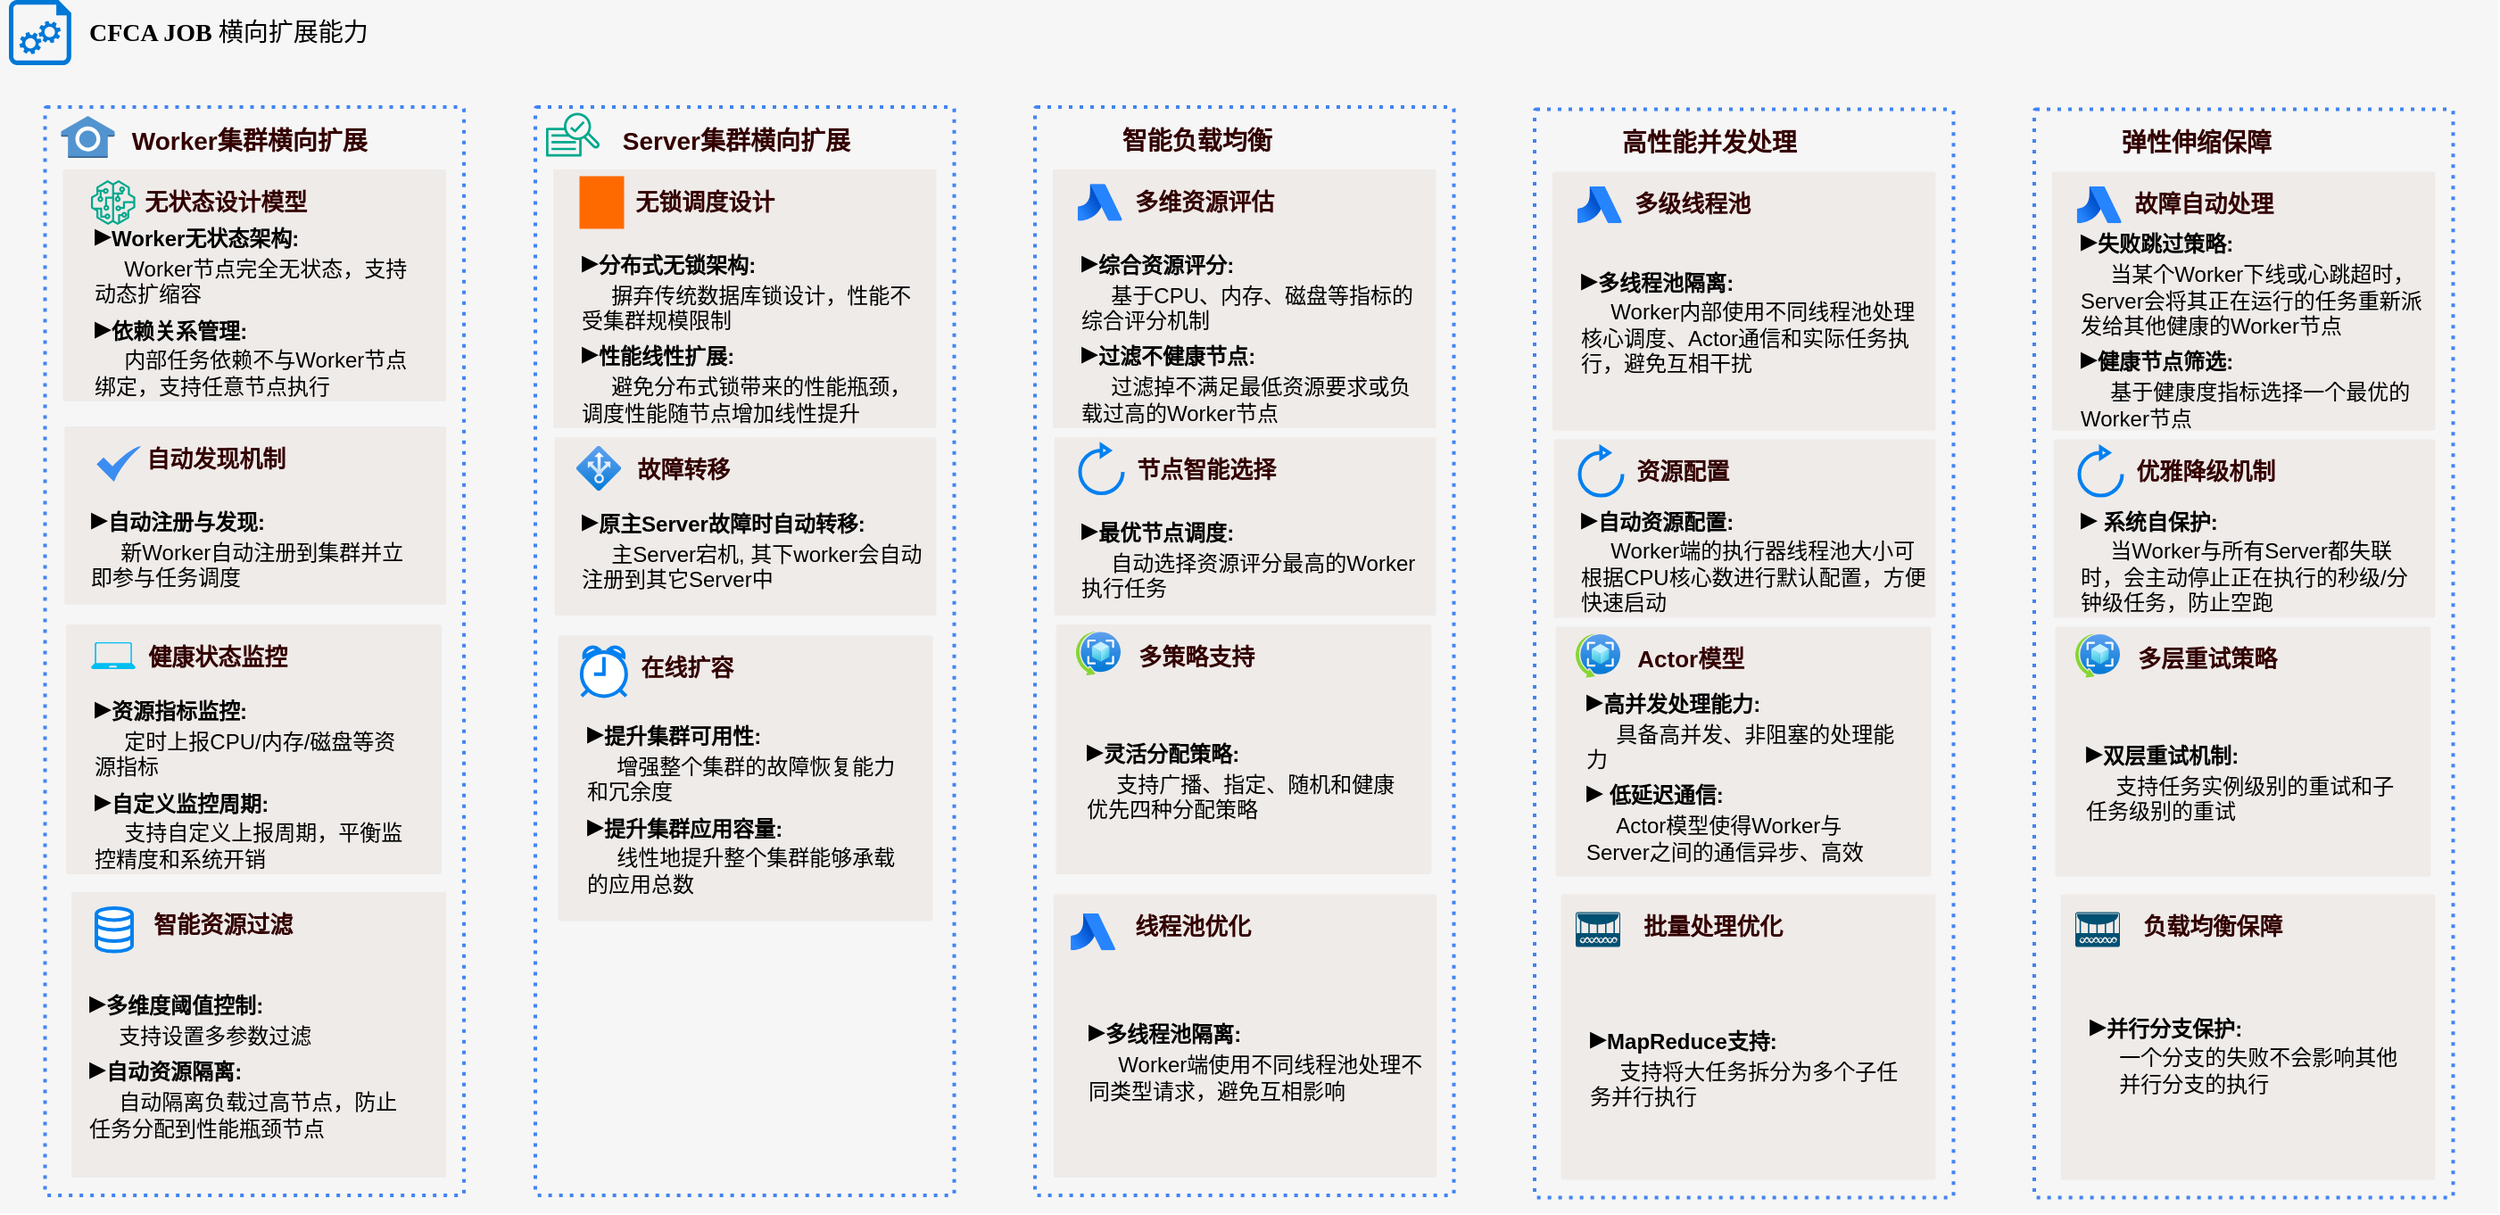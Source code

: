<mxfile version="27.1.4">
  <diagram id="f106602c-feb2-e66a-4537-3a34d633f6aa" name="Page-1">
    <mxGraphModel dx="1418" dy="756" grid="1" gridSize="10" guides="1" tooltips="1" connect="1" arrows="1" fold="1" page="1" pageScale="1" pageWidth="1169" pageHeight="827" background="none" math="0" shadow="0">
      <root>
        <mxCell id="0" />
        <mxCell id="1" parent="0" />
        <mxCell id="D6UFKBbYX6-Dkn4sudH9-1" value="&lt;font style=&quot;color: rgb(0, 0, 0);&quot;&gt;&lt;b&gt;CFCA JOB&amp;nbsp;&lt;/b&gt;横向扩展能力&lt;/font&gt;" style="fillColor=#F6F6F6;strokeColor=none;shadow=0;gradientColor=none;fontSize=14;align=left;spacing=10;fontColor=#717171;9E9E9E;verticalAlign=top;spacingTop=-4;fontStyle=0;spacingLeft=40;html=1;container=0;fontFamily=微软雅黑;" vertex="1" parent="1">
          <mxGeometry x="120" y="50" width="1400" height="680" as="geometry" />
        </mxCell>
        <mxCell id="D6UFKBbYX6-Dkn4sudH9-2" value="&lt;font style=&quot;color: rgb(51, 0, 0); font-size: 14px;&quot;&gt;&lt;b style=&quot;&quot;&gt;&amp;nbsp; &amp;nbsp; &amp;nbsp; &amp;nbsp; &amp;nbsp; Worker集群横向扩展&lt;/b&gt;&lt;/font&gt;" style="rounded=1;absoluteArcSize=1;arcSize=2;html=1;strokeColor=#4284F3;gradientColor=none;shadow=0;dashed=1;fontSize=12;fontColor=#9E9E9E;align=left;verticalAlign=top;spacing=10;spacingTop=-4;fillColor=none;dashPattern=1 2;strokeWidth=2;" vertex="1" parent="1">
          <mxGeometry x="145.25" y="110" width="234.75" height="610" as="geometry" />
        </mxCell>
        <mxCell id="D6UFKBbYX6-Dkn4sudH9-3" value="" style="outlineConnect=0;dashed=0;verticalLabelPosition=bottom;verticalAlign=top;align=center;html=1;shape=mxgraph.aws3.alexa_smart_home_skill;fillColor=#5294CF;gradientColor=none;aspect=fixed;" vertex="1" parent="1">
          <mxGeometry x="154.25" y="115" width="30" height="23.5" as="geometry" />
        </mxCell>
        <mxCell id="D6UFKBbYX6-Dkn4sudH9-4" value="" style="group" vertex="1" connectable="0" parent="1">
          <mxGeometry x="155.25" y="145" width="217.36" height="140" as="geometry" />
        </mxCell>
        <mxCell id="D6UFKBbYX6-Dkn4sudH9-5" value="&lt;font style=&quot;color: rgb(51, 0, 0); font-size: 13px;&quot;&gt;&lt;b&gt;&amp;nbsp; &amp;nbsp; &amp;nbsp; &amp;nbsp; &amp;nbsp; 无状态设计模型&lt;/b&gt;&lt;/font&gt;" style="rounded=1;absoluteArcSize=1;arcSize=2;html=1;strokeColor=none;gradientColor=none;shadow=0;dashed=0;fontSize=12;fontColor=#9E9E9E;align=left;verticalAlign=top;spacing=10;spacingTop=-4;fillColor=#EFEBE9;" vertex="1" parent="D6UFKBbYX6-Dkn4sudH9-4">
          <mxGeometry width="214.75" height="130" as="geometry" />
        </mxCell>
        <mxCell id="D6UFKBbYX6-Dkn4sudH9-6" value="&lt;div style=&quot;&quot;&gt;&lt;font style=&quot;background-color: transparent; color: light-dark(rgb(0, 0, 0), rgb(255, 255, 255)); font-size: 19px;&quot;&gt;▸&lt;/font&gt;&lt;font style=&quot;background-color: transparent; color: light-dark(rgb(0, 0, 0), rgb(255, 255, 255));&quot;&gt;&lt;b&gt;Worker无状态架构:&lt;/b&gt;&lt;br&gt;&amp;nbsp; &amp;nbsp; &amp;nbsp;Worker节点完全无状态，支持动态扩缩容&lt;br&gt;&lt;font style=&quot;color: light-dark(rgb(0, 0, 0), rgb(255, 255, 255)); background-color: transparent; font-size: 19px;&quot;&gt;▸&lt;/font&gt;&lt;/font&gt;&lt;span style=&quot;background-color: transparent;&quot;&gt;&lt;b&gt;依赖关系管理&lt;/b&gt;&lt;/span&gt;&lt;b style=&quot;background-color: transparent; color: light-dark(rgb(0, 0, 0), rgb(255, 255, 255));&quot;&gt;:&lt;/b&gt;&lt;/div&gt;&lt;div style=&quot;&quot;&gt;&lt;font style=&quot;background-color: transparent; color: light-dark(rgb(0, 0, 0), rgb(255, 255, 255));&quot;&gt;&lt;font style=&quot;color: light-dark(rgb(0, 0, 0), rgb(255, 255, 255)); background-color: transparent;&quot;&gt;&amp;nbsp; &amp;nbsp; &amp;nbsp;内部任务依赖不与Worker节点绑定，支持任意节点执行&lt;/font&gt;&lt;/font&gt;&lt;/div&gt;" style="text;strokeColor=none;align=left;fillColor=none;html=1;verticalAlign=middle;whiteSpace=wrap;rounded=0;" vertex="1" parent="D6UFKBbYX6-Dkn4sudH9-4">
          <mxGeometry x="15.64" y="24" width="184.36" height="105" as="geometry" />
        </mxCell>
        <mxCell id="D6UFKBbYX6-Dkn4sudH9-7" value="" style="sketch=0;outlineConnect=0;fontColor=#232F3E;gradientColor=none;fillColor=#01A88D;strokeColor=none;dashed=0;verticalLabelPosition=bottom;verticalAlign=top;align=center;html=1;fontSize=12;fontStyle=0;aspect=fixed;pointerEvents=1;shape=mxgraph.aws4.sagemaker_model;" vertex="1" parent="D6UFKBbYX6-Dkn4sudH9-4">
          <mxGeometry x="15.642" y="6" width="25" height="25" as="geometry" />
        </mxCell>
        <mxCell id="D6UFKBbYX6-Dkn4sudH9-8" value="" style="group" vertex="1" connectable="0" parent="1">
          <mxGeometry x="156.13" y="289" width="213.87" height="130" as="geometry" />
        </mxCell>
        <mxCell id="D6UFKBbYX6-Dkn4sudH9-9" value="&lt;font style=&quot;color: rgb(51, 0, 0); font-size: 13px;&quot;&gt;&lt;b&gt;&amp;nbsp; &amp;nbsp; &amp;nbsp; &amp;nbsp; &amp;nbsp; 自动发现机制&lt;/b&gt;&lt;/font&gt;" style="rounded=1;absoluteArcSize=1;arcSize=2;html=1;strokeColor=none;gradientColor=none;shadow=0;dashed=0;fontSize=12;fontColor=#9E9E9E;align=left;verticalAlign=top;spacing=10;spacingTop=-4;fillColor=#EFEBE9;" vertex="1" parent="D6UFKBbYX6-Dkn4sudH9-8">
          <mxGeometry width="213.87" height="100" as="geometry" />
        </mxCell>
        <mxCell id="D6UFKBbYX6-Dkn4sudH9-10" value="&lt;div style=&quot;&quot;&gt;&lt;font style=&quot;background-color: transparent; color: light-dark(rgb(0, 0, 0), rgb(255, 255, 255)); font-size: 19px;&quot;&gt;▸&lt;/font&gt;&lt;font style=&quot;background-color: transparent;&quot;&gt;&lt;b style=&quot;color: light-dark(rgb(0, 0, 0), rgb(255, 255, 255));&quot;&gt;自动注册与发现:&lt;/b&gt;&lt;br&gt;&lt;div style=&quot;&quot;&gt;&lt;span style=&quot;color: light-dark(rgb(0, 0, 0), rgb(255, 255, 255)); background-color: transparent;&quot;&gt;&amp;nbsp; &amp;nbsp; &amp;nbsp;&lt;/span&gt;&lt;span style=&quot;background-color: transparent;&quot;&gt;新Worker自动注册到集群并立即参与任务调度&lt;/span&gt;&lt;/div&gt;&lt;/font&gt;&lt;/div&gt;" style="text;strokeColor=none;align=left;fillColor=none;html=1;verticalAlign=middle;whiteSpace=wrap;rounded=0;" vertex="1" parent="D6UFKBbYX6-Dkn4sudH9-8">
          <mxGeometry x="12.98" y="31" width="187.02" height="70" as="geometry" />
        </mxCell>
        <mxCell id="D6UFKBbYX6-Dkn4sudH9-11" value="" style="sketch=0;html=1;aspect=fixed;strokeColor=none;shadow=0;fillColor=#3B8DF1;verticalAlign=top;labelPosition=center;verticalLabelPosition=bottom;shape=mxgraph.gcp2.check" vertex="1" parent="D6UFKBbYX6-Dkn4sudH9-8">
          <mxGeometry x="18.005" y="11" width="25" height="20" as="geometry" />
        </mxCell>
        <mxCell id="D6UFKBbYX6-Dkn4sudH9-12" value="&lt;font style=&quot;color: rgb(51, 0, 0); font-size: 13px;&quot;&gt;&lt;b&gt;&amp;nbsp; &amp;nbsp; &amp;nbsp; &amp;nbsp; &amp;nbsp; &lt;/b&gt;&lt;/font&gt;&lt;font color=&quot;#330000&quot;&gt;&lt;span style=&quot;font-size: 13px;&quot;&gt;&lt;b&gt;智能资源过滤&lt;/b&gt;&lt;/span&gt;&lt;/font&gt;" style="rounded=1;absoluteArcSize=1;arcSize=2;html=1;strokeColor=none;gradientColor=none;shadow=0;dashed=0;fontSize=12;fontColor=#9E9E9E;align=left;verticalAlign=top;spacing=10;spacingTop=-4;fillColor=#EFEBE9;" vertex="1" parent="1">
          <mxGeometry x="160" y="550" width="210" height="160" as="geometry" />
        </mxCell>
        <mxCell id="D6UFKBbYX6-Dkn4sudH9-13" value="&lt;div style=&quot;&quot;&gt;&lt;font style=&quot;background-color: transparent; color: light-dark(rgb(0, 0, 0), rgb(255, 255, 255)); font-size: 19px;&quot;&gt;▸&lt;/font&gt;&lt;span style=&quot;background-color: transparent;&quot;&gt;&lt;b&gt;多维度阈值控制&lt;/b&gt;&lt;/span&gt;&lt;b style=&quot;background-color: transparent; color: light-dark(rgb(0, 0, 0), rgb(255, 255, 255));&quot;&gt;:&lt;/b&gt;&lt;/div&gt;&lt;div style=&quot;&quot;&gt;&lt;font style=&quot;background-color: transparent; color: light-dark(rgb(0, 0, 0), rgb(255, 255, 255));&quot;&gt;&amp;nbsp; &amp;nbsp; &amp;nbsp;支持设置多参数过滤&lt;br&gt;&lt;font style=&quot;color: light-dark(rgb(0, 0, 0), rgb(255, 255, 255)); background-color: transparent; font-size: 19px;&quot;&gt;▸&lt;/font&gt;&lt;/font&gt;&lt;span style=&quot;background-color: transparent;&quot;&gt;&lt;b&gt;自动资源隔离&lt;/b&gt;&lt;/span&gt;&lt;b style=&quot;background-color: transparent; color: light-dark(rgb(0, 0, 0), rgb(255, 255, 255));&quot;&gt;:&lt;/b&gt;&lt;/div&gt;&lt;div style=&quot;&quot;&gt;&lt;font style=&quot;background-color: transparent; color: light-dark(rgb(0, 0, 0), rgb(255, 255, 255));&quot;&gt;&lt;font style=&quot;color: light-dark(rgb(0, 0, 0), rgb(255, 255, 255)); background-color: transparent;&quot;&gt;&amp;nbsp; &amp;nbsp; &amp;nbsp;自动隔离负载过高节点，防止任务分配到性能瓶颈节点&lt;/font&gt;&lt;/font&gt;&lt;/div&gt;" style="text;strokeColor=none;align=left;fillColor=none;html=1;verticalAlign=middle;whiteSpace=wrap;rounded=0;" vertex="1" parent="1">
          <mxGeometry x="168.37" y="590" width="182.93" height="110" as="geometry" />
        </mxCell>
        <mxCell id="D6UFKBbYX6-Dkn4sudH9-14" value="&lt;font style=&quot;color: rgb(51, 0, 0); font-size: 13px;&quot;&gt;&lt;b&gt;&amp;nbsp; &amp;nbsp; &amp;nbsp; &amp;nbsp; &amp;nbsp; 健康状态监控&lt;/b&gt;&lt;/font&gt;" style="rounded=1;absoluteArcSize=1;arcSize=2;html=1;strokeColor=none;gradientColor=none;shadow=0;dashed=0;fontSize=12;fontColor=#9E9E9E;align=left;verticalAlign=top;spacing=10;spacingTop=-4;fillColor=#EFEBE9;" vertex="1" parent="1">
          <mxGeometry x="157" y="400" width="210.45" height="140" as="geometry" />
        </mxCell>
        <mxCell id="D6UFKBbYX6-Dkn4sudH9-15" value="&lt;div style=&quot;&quot;&gt;&lt;font style=&quot;background-color: transparent; color: light-dark(rgb(0, 0, 0), rgb(255, 255, 255)); font-size: 19px;&quot;&gt;▸&lt;/font&gt;&lt;font style=&quot;background-color: transparent; color: light-dark(rgb(0, 0, 0), rgb(255, 255, 255));&quot;&gt;&lt;b&gt;资源指标监控:&lt;/b&gt;&lt;br&gt;&amp;nbsp; &amp;nbsp; &amp;nbsp;定时上报CPU/内存/磁盘等资源指标&lt;br&gt;&lt;font style=&quot;color: light-dark(rgb(0, 0, 0), rgb(255, 255, 255)); background-color: transparent; font-size: 19px;&quot;&gt;▸&lt;/font&gt;&lt;/font&gt;&lt;span style=&quot;background-color: transparent;&quot;&gt;&lt;b&gt;自定义监控周期&lt;/b&gt;&lt;/span&gt;&lt;b style=&quot;background-color: transparent; color: light-dark(rgb(0, 0, 0), rgb(255, 255, 255));&quot;&gt;:&lt;/b&gt;&lt;/div&gt;&lt;div style=&quot;&quot;&gt;&lt;font style=&quot;background-color: transparent; color: light-dark(rgb(0, 0, 0), rgb(255, 255, 255));&quot;&gt;&lt;font style=&quot;color: light-dark(rgb(0, 0, 0), rgb(255, 255, 255)); background-color: transparent;&quot;&gt;&amp;nbsp; &amp;nbsp; &amp;nbsp;支持自定义上报周期，平衡监控精度和系统开销&lt;/font&gt;&lt;/font&gt;&lt;/div&gt;" style="text;strokeColor=none;align=left;fillColor=none;html=1;verticalAlign=middle;whiteSpace=wrap;rounded=0;" vertex="1" parent="1">
          <mxGeometry x="171" y="431.92" width="177.68" height="110" as="geometry" />
        </mxCell>
        <mxCell id="D6UFKBbYX6-Dkn4sudH9-16" value="" style="verticalLabelPosition=bottom;html=1;verticalAlign=top;align=center;strokeColor=none;fillColor=#00BEF2;shape=mxgraph.azure.laptop;pointerEvents=1;aspect=fixed;" vertex="1" parent="1">
          <mxGeometry x="171" y="410" width="25" height="15" as="geometry" />
        </mxCell>
        <mxCell id="D6UFKBbYX6-Dkn4sudH9-17" value="" style="html=1;verticalLabelPosition=bottom;align=center;labelBackgroundColor=#ffffff;verticalAlign=top;strokeWidth=2;strokeColor=#0080F0;shadow=0;dashed=0;shape=mxgraph.ios7.icons.data;aspect=fixed;" vertex="1" parent="1">
          <mxGeometry x="174" y="559" width="20" height="24.25" as="geometry" />
        </mxCell>
        <mxCell id="D6UFKBbYX6-Dkn4sudH9-18" value="&lt;font style=&quot;color: rgb(51, 0, 0); font-size: 14px;&quot;&gt;&lt;b style=&quot;&quot;&gt;&amp;nbsp; &amp;nbsp; &amp;nbsp; &amp;nbsp; &amp;nbsp; Server集群横向扩展&lt;/b&gt;&lt;/font&gt;" style="rounded=1;absoluteArcSize=1;arcSize=2;html=1;strokeColor=#4284F3;gradientColor=none;shadow=0;dashed=1;fontSize=12;fontColor=#9E9E9E;align=left;verticalAlign=top;spacing=10;spacingTop=-4;fillColor=none;dashPattern=1 2;strokeWidth=2;" vertex="1" parent="1">
          <mxGeometry x="420" y="110" width="234.75" height="610" as="geometry" />
        </mxCell>
        <mxCell id="D6UFKBbYX6-Dkn4sudH9-19" value="&lt;font style=&quot;color: rgb(51, 0, 0); font-size: 13px;&quot;&gt;&lt;b&gt;&amp;nbsp; &amp;nbsp; &amp;nbsp; &amp;nbsp; &amp;nbsp;&amp;nbsp;&lt;/b&gt;&lt;/font&gt;&lt;font color=&quot;#330000&quot;&gt;&lt;span style=&quot;font-size: 13px;&quot;&gt;&lt;b&gt;在线扩容&lt;/b&gt;&lt;/span&gt;&lt;/font&gt;" style="rounded=1;absoluteArcSize=1;arcSize=2;html=1;strokeColor=none;gradientColor=none;shadow=0;dashed=0;fontSize=12;fontColor=#9E9E9E;align=left;verticalAlign=top;spacing=10;spacingTop=-4;fillColor=#EFEBE9;" vertex="1" parent="1">
          <mxGeometry x="432.82" y="406.28" width="210" height="160" as="geometry" />
        </mxCell>
        <mxCell id="D6UFKBbYX6-Dkn4sudH9-20" value="&lt;div style=&quot;&quot;&gt;&lt;font style=&quot;background-color: transparent; color: light-dark(rgb(0, 0, 0), rgb(255, 255, 255)); font-size: 19px;&quot;&gt;▸&lt;/font&gt;&lt;span style=&quot;background-color: transparent;&quot;&gt;&lt;b&gt;提升集群可用性&lt;/b&gt;&lt;b style=&quot;color: light-dark(rgb(0, 0, 0), rgb(255, 255, 255));&quot;&gt;:&lt;/b&gt;&lt;/span&gt;&lt;/div&gt;&lt;div style=&quot;&quot;&gt;&lt;font style=&quot;background-color: transparent; color: light-dark(rgb(0, 0, 0), rgb(255, 255, 255));&quot;&gt;&amp;nbsp; &amp;nbsp; &amp;nbsp;增强整个集群的故障恢复能力和冗余度&lt;br&gt;&lt;font style=&quot;color: light-dark(rgb(0, 0, 0), rgb(255, 255, 255)); background-color: transparent; font-size: 19px;&quot;&gt;▸&lt;/font&gt;&lt;/font&gt;&lt;span style=&quot;background-color: transparent;&quot;&gt;&lt;b&gt;提升集群应用容量&lt;/b&gt;&lt;b style=&quot;color: light-dark(rgb(0, 0, 0), rgb(255, 255, 255));&quot;&gt;:&lt;/b&gt;&lt;/span&gt;&lt;/div&gt;&lt;div style=&quot;&quot;&gt;&lt;font style=&quot;background-color: transparent; color: light-dark(rgb(0, 0, 0), rgb(255, 255, 255));&quot;&gt;&lt;font style=&quot;color: light-dark(rgb(0, 0, 0), rgb(255, 255, 255)); background-color: transparent;&quot;&gt;&amp;nbsp; &amp;nbsp; &amp;nbsp;线性地提升整个集群能够承载的应用总数&lt;/font&gt;&lt;/font&gt;&lt;/div&gt;" style="text;strokeColor=none;align=left;fillColor=none;html=1;verticalAlign=middle;whiteSpace=wrap;rounded=0;" vertex="1" parent="1">
          <mxGeometry x="447.0" y="446.28" width="182.93" height="110" as="geometry" />
        </mxCell>
        <mxCell id="D6UFKBbYX6-Dkn4sudH9-23" value="&lt;font style=&quot;color: rgb(51, 0, 0); font-size: 13px;&quot;&gt;&lt;b&gt;&amp;nbsp; &amp;nbsp; &amp;nbsp; &amp;nbsp; &amp;nbsp; &lt;/b&gt;&lt;/font&gt;&lt;font color=&quot;#330000&quot;&gt;&lt;span style=&quot;font-size: 13px;&quot;&gt;&lt;b&gt;无锁调度设计&lt;/b&gt;&lt;/span&gt;&lt;/font&gt;" style="rounded=1;absoluteArcSize=1;arcSize=2;html=1;strokeColor=none;gradientColor=none;shadow=0;dashed=0;fontSize=12;fontColor=#9E9E9E;align=left;verticalAlign=top;spacing=10;spacingTop=-4;fillColor=#EFEBE9;" vertex="1" parent="1">
          <mxGeometry x="430" y="145" width="214.75" height="145" as="geometry" />
        </mxCell>
        <mxCell id="D6UFKBbYX6-Dkn4sudH9-24" value="&lt;div style=&quot;&quot;&gt;&lt;font style=&quot;background-color: transparent; color: light-dark(rgb(0, 0, 0), rgb(255, 255, 255)); font-size: 19px;&quot;&gt;▸&lt;/font&gt;&lt;font style=&quot;background-color: transparent;&quot;&gt;&lt;b&gt;分布式无锁架构&lt;/b&gt;&lt;b style=&quot;color: light-dark(rgb(0, 0, 0), rgb(255, 255, 255));&quot;&gt;:&lt;/b&gt;&lt;br&gt;&lt;font style=&quot;color: rgb(0, 0, 0);&quot;&gt;&amp;nbsp; &amp;nbsp; &amp;nbsp;&lt;/font&gt;&lt;/font&gt;&lt;span style=&quot;background-color: transparent;&quot;&gt;&lt;font style=&quot;color: rgb(0, 0, 0);&quot;&gt;摒弃传统数据库锁设计，性能不受集群规模限制&lt;/font&gt;&lt;/span&gt;&lt;/div&gt;&lt;div style=&quot;&quot;&gt;&lt;font style=&quot;background-color: transparent;&quot;&gt;&lt;font style=&quot;color: light-dark(rgb(0, 0, 0), rgb(255, 255, 255)); background-color: transparent; font-size: 19px;&quot;&gt;▸&lt;/font&gt;&lt;font style=&quot;background-color: transparent;&quot;&gt;&lt;b&gt;性能线性扩展&lt;/b&gt;&lt;b style=&quot;color: light-dark(rgb(0, 0, 0), rgb(255, 255, 255));&quot;&gt;:&lt;/b&gt;&lt;br&gt;&lt;font style=&quot;color: rgb(0, 0, 0);&quot;&gt;&amp;nbsp; &amp;nbsp; &amp;nbsp;避免分布式锁带来的性能瓶颈，调度性能随节点增加&lt;/font&gt;&lt;font style=&quot;color: rgb(0, 0, 0);&quot;&gt;线性提升&lt;/font&gt;&lt;/font&gt;&lt;br&gt;&lt;br&gt;&lt;/font&gt;&lt;/div&gt;" style="text;strokeColor=none;align=left;fillColor=none;html=1;verticalAlign=middle;whiteSpace=wrap;rounded=0;" vertex="1" parent="1">
          <mxGeometry x="443.86" y="189" width="194.36" height="109" as="geometry" />
        </mxCell>
        <mxCell id="D6UFKBbYX6-Dkn4sudH9-25" value="&lt;font style=&quot;color: rgb(51, 0, 0); font-size: 13px;&quot;&gt;&lt;b&gt;&amp;nbsp; &amp;nbsp; &amp;nbsp; &amp;nbsp; &amp;nbsp; &lt;/b&gt;&lt;/font&gt;&lt;font color=&quot;#330000&quot;&gt;&lt;span style=&quot;font-size: 13px;&quot;&gt;&lt;b&gt;故障转移&lt;/b&gt;&lt;/span&gt;&lt;/font&gt;" style="rounded=1;absoluteArcSize=1;arcSize=2;html=1;strokeColor=none;gradientColor=none;shadow=0;dashed=0;fontSize=12;fontColor=#9E9E9E;align=left;verticalAlign=top;spacing=10;spacingTop=-4;fillColor=#EFEBE9;" vertex="1" parent="1">
          <mxGeometry x="430.88" y="295" width="213.87" height="100" as="geometry" />
        </mxCell>
        <mxCell id="D6UFKBbYX6-Dkn4sudH9-26" value="&lt;div style=&quot;&quot;&gt;&lt;font style=&quot;background-color: transparent; color: light-dark(rgb(0, 0, 0), rgb(255, 255, 255)); font-size: 19px;&quot;&gt;▸&lt;/font&gt;&lt;span style=&quot;background-color: transparent;&quot;&gt;&lt;b&gt;原主Server故障时自动转移&lt;/b&gt;&lt;/span&gt;&lt;b style=&quot;background-color: transparent; color: light-dark(rgb(0, 0, 0), rgb(255, 255, 255));&quot;&gt;:&lt;/b&gt;&lt;/div&gt;&lt;div style=&quot;&quot;&gt;&lt;font style=&quot;background-color: transparent;&quot;&gt;&lt;div style=&quot;&quot;&gt;&lt;span style=&quot;color: light-dark(rgb(0, 0, 0), rgb(255, 255, 255)); background-color: transparent;&quot;&gt;&amp;nbsp; &amp;nbsp; &amp;nbsp;主Server宕机, 其下worker会自动注册到其它Server中&lt;/span&gt;&lt;/div&gt;&lt;/font&gt;&lt;/div&gt;" style="text;strokeColor=none;align=left;fillColor=none;html=1;verticalAlign=middle;whiteSpace=wrap;rounded=0;" vertex="1" parent="1">
          <mxGeometry x="443.861" y="321" width="200.889" height="70" as="geometry" />
        </mxCell>
        <mxCell id="D6UFKBbYX6-Dkn4sudH9-27" value="&lt;font style=&quot;color: rgb(51, 0, 0); font-size: 14px;&quot;&gt;&lt;b style=&quot;&quot;&gt;&amp;nbsp; &amp;nbsp; &amp;nbsp; &amp;nbsp; &amp;nbsp; 智能负载均衡&lt;/b&gt;&lt;/font&gt;" style="rounded=1;absoluteArcSize=1;arcSize=2;html=1;strokeColor=#4284F3;gradientColor=none;shadow=0;dashed=1;fontSize=12;fontColor=#9E9E9E;align=left;verticalAlign=top;spacing=10;spacingTop=-4;fillColor=none;dashPattern=1 2;strokeWidth=2;" vertex="1" parent="1">
          <mxGeometry x="700" y="110" width="234.75" height="610" as="geometry" />
        </mxCell>
        <mxCell id="D6UFKBbYX6-Dkn4sudH9-30" value="&lt;font style=&quot;color: rgb(51, 0, 0); font-size: 13px;&quot;&gt;&lt;b&gt;&amp;nbsp; &amp;nbsp; &amp;nbsp; &amp;nbsp; &amp;nbsp;&amp;nbsp;&lt;/b&gt;&lt;/font&gt;&lt;font color=&quot;#330000&quot;&gt;&lt;span style=&quot;font-size: 13px;&quot;&gt;&lt;b&gt;多策略支持&lt;/b&gt;&lt;/span&gt;&lt;/font&gt;" style="rounded=1;absoluteArcSize=1;arcSize=2;html=1;strokeColor=none;gradientColor=none;shadow=0;dashed=0;fontSize=12;fontColor=#9E9E9E;align=left;verticalAlign=top;spacing=10;spacingTop=-4;fillColor=#EFEBE9;" vertex="1" parent="1">
          <mxGeometry x="711.75" y="400" width="210.45" height="140" as="geometry" />
        </mxCell>
        <mxCell id="D6UFKBbYX6-Dkn4sudH9-31" value="&lt;div style=&quot;&quot;&gt;&lt;font style=&quot;background-color: transparent; color: light-dark(rgb(0, 0, 0), rgb(255, 255, 255)); font-size: 19px;&quot;&gt;▸&lt;/font&gt;&lt;span style=&quot;background-color: transparent;&quot;&gt;&lt;b&gt;灵活分配策略&lt;/b&gt;&lt;b style=&quot;color: light-dark(rgb(0, 0, 0), rgb(255, 255, 255));&quot;&gt;:&lt;/b&gt;&lt;/span&gt;&lt;/div&gt;&lt;div style=&quot;&quot;&gt;&lt;font style=&quot;background-color: transparent; color: light-dark(rgb(0, 0, 0), rgb(255, 255, 255));&quot;&gt;&amp;nbsp; &amp;nbsp; &amp;nbsp;支持广播、指定、随机和健康优先四种分配策略&lt;/font&gt;&lt;/div&gt;" style="text;strokeColor=none;align=left;fillColor=none;html=1;verticalAlign=middle;whiteSpace=wrap;rounded=0;" vertex="1" parent="1">
          <mxGeometry x="727.07" y="440" width="177.68" height="90" as="geometry" />
        </mxCell>
        <mxCell id="D6UFKBbYX6-Dkn4sudH9-32" value="&lt;font style=&quot;color: rgb(51, 0, 0); font-size: 13px;&quot;&gt;&lt;b&gt;&amp;nbsp; &amp;nbsp; &amp;nbsp; &amp;nbsp; &amp;nbsp;&amp;nbsp;&lt;/b&gt;&lt;/font&gt;&lt;font color=&quot;#330000&quot;&gt;&lt;span style=&quot;font-size: 13px;&quot;&gt;&lt;b&gt;多维资源评估&lt;/b&gt;&lt;/span&gt;&lt;/font&gt;" style="rounded=1;absoluteArcSize=1;arcSize=2;html=1;strokeColor=none;gradientColor=none;shadow=0;dashed=0;fontSize=12;fontColor=#9E9E9E;align=left;verticalAlign=top;spacing=10;spacingTop=-4;fillColor=#EFEBE9;" vertex="1" parent="1">
          <mxGeometry x="710" y="145" width="214.75" height="145" as="geometry" />
        </mxCell>
        <mxCell id="D6UFKBbYX6-Dkn4sudH9-33" value="&lt;div style=&quot;&quot;&gt;&lt;font style=&quot;background-color: transparent; color: light-dark(rgb(0, 0, 0), rgb(255, 255, 255)); font-size: 19px;&quot;&gt;▸&lt;/font&gt;&lt;span style=&quot;background-color: transparent;&quot;&gt;&lt;b&gt;综合资源评分&lt;/b&gt;&lt;b style=&quot;color: light-dark(rgb(0, 0, 0), rgb(255, 255, 255));&quot;&gt;:&lt;/b&gt;&lt;/span&gt;&lt;/div&gt;&lt;div style=&quot;&quot;&gt;&lt;font style=&quot;background-color: transparent; color: light-dark(rgb(0, 0, 0), rgb(255, 255, 255));&quot;&gt;&amp;nbsp; &amp;nbsp; &amp;nbsp;基于CPU、内存、磁盘等指标的综合评分机制&lt;/font&gt;&lt;/div&gt;&lt;div style=&quot;&quot;&gt;&lt;font style=&quot;background-color: transparent;&quot;&gt;&lt;div style=&quot;&quot;&gt;&lt;font style=&quot;color: light-dark(rgb(0, 0, 0), rgb(255, 255, 255)); background-color: transparent; font-size: 19px;&quot;&gt;▸&lt;/font&gt;&lt;span style=&quot;background-color: transparent;&quot;&gt;&lt;b&gt;过滤不健康节点&lt;/b&gt;&lt;b style=&quot;color: light-dark(rgb(0, 0, 0), rgb(255, 255, 255));&quot;&gt;:&lt;/b&gt;&lt;/span&gt;&lt;/div&gt;&lt;div style=&quot;color: light-dark(rgb(0, 0, 0), rgb(255, 255, 255));&quot;&gt;&lt;font style=&quot;background-color: transparent; color: light-dark(rgb(0, 0, 0), rgb(255, 255, 255));&quot;&gt;&amp;nbsp; &amp;nbsp; &amp;nbsp;过滤掉不满足最低资源要求或负载过高的Worker节点&lt;/font&gt;&lt;/div&gt;&lt;/font&gt;&lt;/div&gt;&lt;div style=&quot;&quot;&gt;&lt;font style=&quot;background-color: transparent; color: light-dark(rgb(0, 0, 0), rgb(255, 255, 255));&quot;&gt;&lt;br&gt;&lt;/font&gt;&lt;/div&gt;" style="text;strokeColor=none;align=left;fillColor=none;html=1;verticalAlign=middle;whiteSpace=wrap;rounded=0;" vertex="1" parent="1">
          <mxGeometry x="723.86" y="189" width="194.36" height="109" as="geometry" />
        </mxCell>
        <mxCell id="D6UFKBbYX6-Dkn4sudH9-34" value="&lt;font style=&quot;color: rgb(51, 0, 0); font-size: 13px;&quot;&gt;&lt;b&gt;&amp;nbsp; &amp;nbsp; &amp;nbsp; &amp;nbsp; &amp;nbsp;&amp;nbsp;&lt;/b&gt;&lt;/font&gt;&lt;font color=&quot;#330000&quot;&gt;&lt;span style=&quot;font-size: 13px;&quot;&gt;&lt;b&gt;节点智能选择&lt;/b&gt;&lt;/span&gt;&lt;/font&gt;" style="rounded=1;absoluteArcSize=1;arcSize=2;html=1;strokeColor=none;gradientColor=none;shadow=0;dashed=0;fontSize=12;fontColor=#9E9E9E;align=left;verticalAlign=top;spacing=10;spacingTop=-4;fillColor=#EFEBE9;" vertex="1" parent="1">
          <mxGeometry x="710.88" y="295" width="213.87" height="100" as="geometry" />
        </mxCell>
        <mxCell id="D6UFKBbYX6-Dkn4sudH9-35" value="&lt;div style=&quot;&quot;&gt;&lt;font style=&quot;background-color: transparent; color: light-dark(rgb(0, 0, 0), rgb(255, 255, 255)); font-size: 19px;&quot;&gt;▸&lt;/font&gt;&lt;span style=&quot;background-color: transparent;&quot;&gt;&lt;b&gt;最优节点调度&lt;/b&gt;&lt;b style=&quot;color: light-dark(rgb(0, 0, 0), rgb(255, 255, 255));&quot;&gt;:&lt;/b&gt;&lt;/span&gt;&lt;/div&gt;&lt;div style=&quot;&quot;&gt;&lt;font style=&quot;background-color: transparent;&quot;&gt;&lt;div style=&quot;&quot;&gt;&lt;span style=&quot;color: light-dark(rgb(0, 0, 0), rgb(255, 255, 255)); background-color: transparent;&quot;&gt;&amp;nbsp; &amp;nbsp; &amp;nbsp;&lt;/span&gt;&lt;span style=&quot;background-color: transparent;&quot;&gt;自动选择资源评分最高的Worker执行任务&lt;/span&gt;&lt;/div&gt;&lt;/font&gt;&lt;/div&gt;" style="text;strokeColor=none;align=left;fillColor=none;html=1;verticalAlign=middle;whiteSpace=wrap;rounded=0;" vertex="1" parent="1">
          <mxGeometry x="723.86" y="326" width="196.14" height="70" as="geometry" />
        </mxCell>
        <mxCell id="D6UFKBbYX6-Dkn4sudH9-36" value="" style="sketch=0;outlineConnect=0;fontColor=#232F3E;gradientColor=none;fillColor=#01A88D;strokeColor=none;dashed=0;verticalLabelPosition=bottom;verticalAlign=top;align=center;html=1;fontSize=12;fontStyle=0;aspect=fixed;pointerEvents=1;shape=mxgraph.aws4.sagemaker_train;" vertex="1" parent="1">
          <mxGeometry x="426" y="113" width="30" height="25" as="geometry" />
        </mxCell>
        <mxCell id="D6UFKBbYX6-Dkn4sudH9-37" value="" style="points=[];aspect=fixed;html=1;align=center;shadow=0;dashed=0;fillColor=#FF6A00;strokeColor=none;shape=mxgraph.alibaba_cloud.dcdn_dynamic_route_for_cdn;" vertex="1" parent="1">
          <mxGeometry x="444.75" y="148.74" width="25" height="29.52" as="geometry" />
        </mxCell>
        <mxCell id="D6UFKBbYX6-Dkn4sudH9-38" value="" style="image;aspect=fixed;html=1;points=[];align=center;fontSize=12;image=img/lib/azure2/other/Defender_Distributer_Control_System.svg;" vertex="1" parent="1">
          <mxGeometry x="443" y="300" width="25" height="25" as="geometry" />
        </mxCell>
        <mxCell id="D6UFKBbYX6-Dkn4sudH9-39" value="" style="html=1;verticalLabelPosition=bottom;align=center;labelBackgroundColor=#ffffff;verticalAlign=top;strokeWidth=2;strokeColor=#0080F0;shadow=0;dashed=0;shape=mxgraph.ios7.icons.alarm_clock;aspect=fixed;" vertex="1" parent="1">
          <mxGeometry x="445.93" y="412.41" width="25" height="27.78" as="geometry" />
        </mxCell>
        <mxCell id="D6UFKBbYX6-Dkn4sudH9-41" value="" style="shape=image;html=1;verticalAlign=top;verticalLabelPosition=bottom;labelBackgroundColor=#ffffff;imageAspect=0;aspect=fixed;image=https://cdn1.iconfinder.com/data/icons/unicons-line-vol-2/24/cloud-exclamation-128.png" vertex="1" parent="1">
          <mxGeometry x="712.75" y="114" width="30" height="30" as="geometry" />
        </mxCell>
        <mxCell id="D6UFKBbYX6-Dkn4sudH9-42" value="" style="image;html=1;image=img/lib/atlassian/Stride_Logo.svg;aspect=fixed;" vertex="1" parent="1">
          <mxGeometry x="723.86" y="153.17" width="25" height="20.65" as="geometry" />
        </mxCell>
        <mxCell id="D6UFKBbYX6-Dkn4sudH9-43" value="" style="html=1;verticalLabelPosition=bottom;align=center;labelBackgroundColor=#ffffff;verticalAlign=top;strokeWidth=2;strokeColor=#0080F0;shadow=0;dashed=0;shape=mxgraph.ios7.icons.reload;" vertex="1" parent="1">
          <mxGeometry x="725.25" y="299.5" width="24" height="27" as="geometry" />
        </mxCell>
        <mxCell id="D6UFKBbYX6-Dkn4sudH9-44" value="" style="image;aspect=fixed;html=1;points=[];align=center;fontSize=12;image=img/lib/azure2/compute/Restore_Points.svg;" vertex="1" parent="1">
          <mxGeometry x="723" y="404" width="25" height="24.56" as="geometry" />
        </mxCell>
        <mxCell id="D6UFKBbYX6-Dkn4sudH9-46" value="" style="sketch=0;aspect=fixed;pointerEvents=1;shadow=0;dashed=0;html=1;strokeColor=none;labelPosition=center;verticalLabelPosition=bottom;verticalAlign=top;align=center;shape=mxgraph.azure.startup_task;fillColor=#0078D7;" vertex="1" parent="1">
          <mxGeometry x="125" y="50" width="35" height="36.46" as="geometry" />
        </mxCell>
        <mxCell id="D6UFKBbYX6-Dkn4sudH9-49" value="&lt;font style=&quot;color: rgb(51, 0, 0); font-size: 14px;&quot;&gt;&lt;b style=&quot;&quot;&gt;&amp;nbsp; &amp;nbsp; &amp;nbsp; &amp;nbsp; &amp;nbsp; 高性能并发处理&lt;/b&gt;&lt;/font&gt;" style="rounded=1;absoluteArcSize=1;arcSize=2;html=1;strokeColor=#4284F3;gradientColor=none;shadow=0;dashed=1;fontSize=12;fontColor=#9E9E9E;align=left;verticalAlign=top;spacing=10;spacingTop=-4;fillColor=none;dashPattern=1 2;strokeWidth=2;" vertex="1" parent="1">
          <mxGeometry x="980" y="111.28" width="234.75" height="610" as="geometry" />
        </mxCell>
        <mxCell id="D6UFKBbYX6-Dkn4sudH9-50" value="&lt;font style=&quot;color: rgb(51, 0, 0); font-size: 13px;&quot;&gt;&lt;b&gt;&amp;nbsp; &amp;nbsp; &amp;nbsp; &amp;nbsp; &amp;nbsp;&amp;nbsp;&lt;/b&gt;&lt;/font&gt;&lt;font color=&quot;#330000&quot;&gt;&lt;span style=&quot;font-size: 13px;&quot;&gt;&lt;b&gt;批量处理优化&lt;/b&gt;&lt;/span&gt;&lt;/font&gt;" style="rounded=1;absoluteArcSize=1;arcSize=2;html=1;strokeColor=none;gradientColor=none;shadow=0;dashed=0;fontSize=12;fontColor=#9E9E9E;align=left;verticalAlign=top;spacing=10;spacingTop=-4;fillColor=#EFEBE9;" vertex="1" parent="1">
          <mxGeometry x="994.75" y="551.28" width="210" height="160" as="geometry" />
        </mxCell>
        <mxCell id="D6UFKBbYX6-Dkn4sudH9-51" value="&lt;div style=&quot;&quot;&gt;&lt;font style=&quot;background-color: transparent; color: light-dark(rgb(0, 0, 0), rgb(255, 255, 255)); font-size: 19px;&quot;&gt;▸&lt;/font&gt;&lt;span style=&quot;background-color: transparent;&quot;&gt;&lt;b&gt;MapReduce支持&lt;/b&gt;&lt;b style=&quot;color: light-dark(rgb(0, 0, 0), rgb(255, 255, 255));&quot;&gt;:&lt;/b&gt;&lt;/span&gt;&lt;/div&gt;&lt;div style=&quot;&quot;&gt;&lt;font style=&quot;background-color: transparent;&quot;&gt;&lt;font color=&quot;rgba(0, 0, 0, 0)&quot;&gt;&amp;nbsp; &amp;nbsp; &amp;nbsp;&lt;/font&gt;&lt;span style=&quot;background-color: transparent;&quot;&gt;支持将大任务拆分为多个子任务并行执行&lt;/span&gt;&lt;br&gt;&lt;/font&gt;&lt;/div&gt;" style="text;strokeColor=none;align=left;fillColor=none;html=1;verticalAlign=middle;whiteSpace=wrap;rounded=0;" vertex="1" parent="1">
          <mxGeometry x="1008.93" y="591.28" width="182.93" height="110" as="geometry" />
        </mxCell>
        <mxCell id="D6UFKBbYX6-Dkn4sudH9-52" value="&lt;font style=&quot;color: rgb(51, 0, 0); font-size: 13px;&quot;&gt;&lt;b&gt;&amp;nbsp; &amp;nbsp; &amp;nbsp; &amp;nbsp; &amp;nbsp; Actor模型&lt;/b&gt;&lt;/font&gt;" style="rounded=1;absoluteArcSize=1;arcSize=2;html=1;strokeColor=none;gradientColor=none;shadow=0;dashed=0;fontSize=12;fontColor=#9E9E9E;align=left;verticalAlign=top;spacing=10;spacingTop=-4;fillColor=#EFEBE9;" vertex="1" parent="1">
          <mxGeometry x="991.75" y="401.28" width="210.45" height="140" as="geometry" />
        </mxCell>
        <mxCell id="D6UFKBbYX6-Dkn4sudH9-53" value="&lt;div style=&quot;&quot;&gt;&lt;font style=&quot;background-color: transparent; color: light-dark(rgb(0, 0, 0), rgb(255, 255, 255)); font-size: 19px;&quot;&gt;▸&lt;/font&gt;&lt;span style=&quot;background-color: transparent;&quot;&gt;&lt;b&gt;高并发处理能力&lt;/b&gt;&lt;b style=&quot;color: light-dark(rgb(0, 0, 0), rgb(255, 255, 255));&quot;&gt;:&lt;/b&gt;&lt;/span&gt;&lt;/div&gt;&lt;div style=&quot;&quot;&gt;&lt;font style=&quot;background-color: transparent; color: light-dark(rgb(0, 0, 0), rgb(255, 255, 255));&quot;&gt;&amp;nbsp; &amp;nbsp; &amp;nbsp;具备高并发、非阻塞的处理能力&lt;/font&gt;&lt;/div&gt;&lt;div style=&quot;&quot;&gt;&lt;font style=&quot;background-color: transparent;&quot;&gt;&lt;div style=&quot;&quot;&gt;&lt;font style=&quot;color: light-dark(rgb(0, 0, 0), rgb(255, 255, 255)); background-color: transparent; font-size: 19px;&quot;&gt;▸&lt;/font&gt;&lt;span style=&quot;background-color: transparent;&quot;&gt;&lt;b&gt;&amp;nbsp;低延迟通信&lt;/b&gt;&lt;b style=&quot;color: light-dark(rgb(0, 0, 0), rgb(255, 255, 255));&quot;&gt;:&lt;/b&gt;&lt;/span&gt;&lt;/div&gt;&lt;div style=&quot;color: light-dark(rgb(0, 0, 0), rgb(255, 255, 255));&quot;&gt;&lt;font style=&quot;background-color: transparent; color: light-dark(rgb(0, 0, 0), rgb(255, 255, 255));&quot;&gt;&amp;nbsp; &amp;nbsp; &amp;nbsp;Actor模型使得Worker与Server之间的通信异步、高效&lt;/font&gt;&lt;/div&gt;&lt;br&gt;&lt;/font&gt;&lt;/div&gt;" style="text;strokeColor=none;align=left;fillColor=none;html=1;verticalAlign=middle;whiteSpace=wrap;rounded=0;" vertex="1" parent="1">
          <mxGeometry x="1007.07" y="430" width="177.68" height="120" as="geometry" />
        </mxCell>
        <mxCell id="D6UFKBbYX6-Dkn4sudH9-54" value="&lt;font style=&quot;color: rgb(51, 0, 0); font-size: 13px;&quot;&gt;&lt;b&gt;&amp;nbsp; &amp;nbsp; &amp;nbsp; &amp;nbsp; &amp;nbsp;&amp;nbsp;&lt;/b&gt;&lt;/font&gt;&lt;font color=&quot;#330000&quot;&gt;&lt;span style=&quot;font-size: 13px;&quot;&gt;&lt;b&gt;多级线程池&lt;/b&gt;&lt;/span&gt;&lt;/font&gt;" style="rounded=1;absoluteArcSize=1;arcSize=2;html=1;strokeColor=none;gradientColor=none;shadow=0;dashed=0;fontSize=12;fontColor=#9E9E9E;align=left;verticalAlign=top;spacing=10;spacingTop=-4;fillColor=#EFEBE9;" vertex="1" parent="1">
          <mxGeometry x="990" y="146.28" width="214.75" height="145" as="geometry" />
        </mxCell>
        <mxCell id="D6UFKBbYX6-Dkn4sudH9-55" value="&lt;div style=&quot;&quot;&gt;&lt;font style=&quot;background-color: transparent; color: light-dark(rgb(0, 0, 0), rgb(255, 255, 255)); font-size: 19px;&quot;&gt;▸&lt;/font&gt;&lt;span style=&quot;background-color: transparent;&quot;&gt;&lt;b&gt;多线程池隔离&lt;/b&gt;&lt;b style=&quot;color: light-dark(rgb(0, 0, 0), rgb(255, 255, 255));&quot;&gt;:&lt;/b&gt;&lt;/span&gt;&lt;/div&gt;&lt;div style=&quot;&quot;&gt;&lt;font style=&quot;background-color: transparent; color: light-dark(rgb(0, 0, 0), rgb(255, 255, 255));&quot;&gt;&amp;nbsp; &amp;nbsp; &amp;nbsp;Worker内部使用不同线程池处理核心调度、Actor通信和实际任务执行，避免互相干扰&lt;/font&gt;&lt;/div&gt;" style="text;strokeColor=none;align=left;fillColor=none;html=1;verticalAlign=middle;whiteSpace=wrap;rounded=0;" vertex="1" parent="1">
          <mxGeometry x="1003.86" y="173.82" width="194.36" height="109" as="geometry" />
        </mxCell>
        <mxCell id="D6UFKBbYX6-Dkn4sudH9-56" value="&lt;font style=&quot;color: rgb(51, 0, 0); font-size: 13px;&quot;&gt;&lt;b&gt;&amp;nbsp; &amp;nbsp; &amp;nbsp; &amp;nbsp; &amp;nbsp;&amp;nbsp;&lt;/b&gt;&lt;/font&gt;&lt;font color=&quot;#330000&quot;&gt;&lt;span style=&quot;font-size: 13px;&quot;&gt;&lt;b&gt;资源配置&lt;/b&gt;&lt;/span&gt;&lt;/font&gt;" style="rounded=1;absoluteArcSize=1;arcSize=2;html=1;strokeColor=none;gradientColor=none;shadow=0;dashed=0;fontSize=12;fontColor=#9E9E9E;align=left;verticalAlign=top;spacing=10;spacingTop=-4;fillColor=#EFEBE9;" vertex="1" parent="1">
          <mxGeometry x="990.88" y="296.28" width="213.87" height="100" as="geometry" />
        </mxCell>
        <mxCell id="D6UFKBbYX6-Dkn4sudH9-57" value="&lt;div style=&quot;&quot;&gt;&lt;font style=&quot;background-color: transparent; color: light-dark(rgb(0, 0, 0), rgb(255, 255, 255)); font-size: 19px;&quot;&gt;▸&lt;/font&gt;&lt;span style=&quot;background-color: transparent;&quot;&gt;&lt;b&gt;自动资源配置&lt;/b&gt;&lt;b style=&quot;color: light-dark(rgb(0, 0, 0), rgb(255, 255, 255));&quot;&gt;:&lt;/b&gt;&lt;/span&gt;&lt;/div&gt;&lt;div style=&quot;&quot;&gt;&lt;font style=&quot;background-color: transparent;&quot;&gt;&lt;div style=&quot;&quot;&gt;&lt;span style=&quot;color: light-dark(rgb(0, 0, 0), rgb(255, 255, 255)); background-color: transparent;&quot;&gt;&amp;nbsp; &amp;nbsp; &amp;nbsp;&lt;/span&gt;&lt;span style=&quot;background-color: transparent;&quot;&gt;Worker端的执行器线程池大小可根据CPU核心数进行默认配置，方便快速启动&lt;/span&gt;&lt;/div&gt;&lt;/font&gt;&lt;/div&gt;" style="text;strokeColor=none;align=left;fillColor=none;html=1;verticalAlign=middle;whiteSpace=wrap;rounded=0;" vertex="1" parent="1">
          <mxGeometry x="1003.86" y="327.28" width="196.14" height="70" as="geometry" />
        </mxCell>
        <mxCell id="D6UFKBbYX6-Dkn4sudH9-58" value="" style="shape=image;html=1;verticalAlign=top;verticalLabelPosition=bottom;labelBackgroundColor=#ffffff;imageAspect=0;aspect=fixed;image=https://cdn1.iconfinder.com/data/icons/unicons-line-vol-2/24/cloud-exclamation-128.png" vertex="1" parent="1">
          <mxGeometry x="992.75" y="115.28" width="30" height="30" as="geometry" />
        </mxCell>
        <mxCell id="D6UFKBbYX6-Dkn4sudH9-59" value="" style="image;html=1;image=img/lib/atlassian/Stride_Logo.svg;aspect=fixed;" vertex="1" parent="1">
          <mxGeometry x="1003.86" y="154.45" width="25" height="20.65" as="geometry" />
        </mxCell>
        <mxCell id="D6UFKBbYX6-Dkn4sudH9-60" value="" style="html=1;verticalLabelPosition=bottom;align=center;labelBackgroundColor=#ffffff;verticalAlign=top;strokeWidth=2;strokeColor=#0080F0;shadow=0;dashed=0;shape=mxgraph.ios7.icons.reload;" vertex="1" parent="1">
          <mxGeometry x="1005.25" y="300.78" width="24" height="27" as="geometry" />
        </mxCell>
        <mxCell id="D6UFKBbYX6-Dkn4sudH9-61" value="" style="image;aspect=fixed;html=1;points=[];align=center;fontSize=12;image=img/lib/azure2/compute/Restore_Points.svg;" vertex="1" parent="1">
          <mxGeometry x="1003" y="405.28" width="25" height="24.56" as="geometry" />
        </mxCell>
        <mxCell id="D6UFKBbYX6-Dkn4sudH9-62" value="" style="sketch=0;points=[[0.015,0.015,0],[0.985,0.015,0],[0.985,0.985,0],[0.015,0.985,0],[0.25,0,0],[0.5,0,0],[0.75,0,0],[1,0.25,0],[1,0.5,0],[1,0.75,0],[0.75,1,0],[0.5,1,0],[0.25,1,0],[0,0.75,0],[0,0.5,0],[0,0.25,0]];verticalLabelPosition=bottom;html=1;verticalAlign=top;aspect=fixed;align=center;pointerEvents=1;shape=mxgraph.cisco19.wireless_bridge;fillColor=#005073;strokeColor=none;" vertex="1" parent="1">
          <mxGeometry x="1003" y="561.28" width="25" height="19.53" as="geometry" />
        </mxCell>
        <mxCell id="D6UFKBbYX6-Dkn4sudH9-64" value="&lt;font style=&quot;color: rgb(51, 0, 0); font-size: 14px;&quot;&gt;&lt;b style=&quot;&quot;&gt;&amp;nbsp; &amp;nbsp; &amp;nbsp; &amp;nbsp; &amp;nbsp; 弹性伸缩保障&lt;/b&gt;&lt;/font&gt;" style="rounded=1;absoluteArcSize=1;arcSize=2;html=1;strokeColor=#4284F3;gradientColor=none;shadow=0;dashed=1;fontSize=12;fontColor=#9E9E9E;align=left;verticalAlign=top;spacing=10;spacingTop=-4;fillColor=none;dashPattern=1 2;strokeWidth=2;" vertex="1" parent="1">
          <mxGeometry x="1260" y="111.28" width="234.75" height="610" as="geometry" />
        </mxCell>
        <mxCell id="D6UFKBbYX6-Dkn4sudH9-65" value="&lt;font style=&quot;color: rgb(51, 0, 0); font-size: 13px;&quot;&gt;&lt;b&gt;&amp;nbsp; &amp;nbsp; &amp;nbsp; &amp;nbsp; &amp;nbsp;&amp;nbsp;&lt;/b&gt;&lt;/font&gt;&lt;font color=&quot;#330000&quot;&gt;&lt;span style=&quot;font-size: 13px;&quot;&gt;&lt;b&gt;负载均衡保障&lt;/b&gt;&lt;/span&gt;&lt;/font&gt;" style="rounded=1;absoluteArcSize=1;arcSize=2;html=1;strokeColor=none;gradientColor=none;shadow=0;dashed=0;fontSize=12;fontColor=#9E9E9E;align=left;verticalAlign=top;spacing=10;spacingTop=-4;fillColor=#EFEBE9;" vertex="1" parent="1">
          <mxGeometry x="1274.75" y="551.28" width="210" height="160" as="geometry" />
        </mxCell>
        <mxCell id="D6UFKBbYX6-Dkn4sudH9-66" value="&lt;div style=&quot;&quot;&gt;&lt;font style=&quot;background-color: transparent; color: light-dark(rgb(0, 0, 0), rgb(255, 255, 255)); font-size: 19px;&quot;&gt;▸&lt;/font&gt;&lt;span style=&quot;background-color: transparent;&quot;&gt;&lt;b&gt;并行分支保护&lt;/b&gt;&lt;b style=&quot;color: light-dark(rgb(0, 0, 0), rgb(255, 255, 255));&quot;&gt;:&lt;/b&gt;&lt;/span&gt;&lt;/div&gt;&lt;div style=&quot;&quot;&gt;&lt;font style=&quot;background-color: transparent; color: light-dark(rgb(0, 0, 0), rgb(255, 255, 255));&quot;&gt;&amp;nbsp; &amp;nbsp; &amp;nbsp;一个分支的失败不会影响其他&amp;nbsp; &amp;nbsp; &amp;nbsp; &amp;nbsp;并行分支的执行&lt;br&gt;&lt;br&gt;&lt;/font&gt;&lt;/div&gt;" style="text;strokeColor=none;align=left;fillColor=none;html=1;verticalAlign=middle;whiteSpace=wrap;rounded=0;" vertex="1" parent="1">
          <mxGeometry x="1288.93" y="591.28" width="182.93" height="110" as="geometry" />
        </mxCell>
        <mxCell id="D6UFKBbYX6-Dkn4sudH9-67" value="&lt;font style=&quot;color: rgb(51, 0, 0); font-size: 13px;&quot;&gt;&lt;b&gt;&amp;nbsp; &amp;nbsp; &amp;nbsp; &amp;nbsp; &amp;nbsp;&amp;nbsp;&lt;/b&gt;&lt;/font&gt;&lt;font color=&quot;#330000&quot;&gt;&lt;span style=&quot;font-size: 13px;&quot;&gt;&lt;b&gt;多层重试策略&lt;/b&gt;&lt;/span&gt;&lt;/font&gt;" style="rounded=1;absoluteArcSize=1;arcSize=2;html=1;strokeColor=none;gradientColor=none;shadow=0;dashed=0;fontSize=12;fontColor=#9E9E9E;align=left;verticalAlign=top;spacing=10;spacingTop=-4;fillColor=#EFEBE9;" vertex="1" parent="1">
          <mxGeometry x="1271.75" y="401.28" width="210.45" height="140" as="geometry" />
        </mxCell>
        <mxCell id="D6UFKBbYX6-Dkn4sudH9-68" value="&lt;div style=&quot;&quot;&gt;&lt;font style=&quot;background-color: transparent; color: light-dark(rgb(0, 0, 0), rgb(255, 255, 255)); font-size: 19px;&quot;&gt;▸&lt;/font&gt;&lt;span style=&quot;background-color: transparent;&quot;&gt;&lt;b&gt;双层重试机制&lt;/b&gt;&lt;b style=&quot;color: light-dark(rgb(0, 0, 0), rgb(255, 255, 255));&quot;&gt;:&lt;/b&gt;&lt;/span&gt;&lt;/div&gt;&lt;div style=&quot;&quot;&gt;&lt;font style=&quot;background-color: transparent; color: light-dark(rgb(0, 0, 0), rgb(255, 255, 255));&quot;&gt;&amp;nbsp; &amp;nbsp; &amp;nbsp;支持任务实例级别的重试和子任务级别的重试&lt;/font&gt;&lt;span style=&quot;background-color: transparent; color: light-dark(rgb(0, 0, 0), rgb(255, 255, 255)); white-space: pre;&quot;&gt;&#x9;&lt;/span&gt;&lt;/div&gt;" style="text;strokeColor=none;align=left;fillColor=none;html=1;verticalAlign=middle;whiteSpace=wrap;rounded=0;" vertex="1" parent="1">
          <mxGeometry x="1287.07" y="441.28" width="177.68" height="90" as="geometry" />
        </mxCell>
        <mxCell id="D6UFKBbYX6-Dkn4sudH9-69" value="&lt;font style=&quot;color: rgb(51, 0, 0); font-size: 13px;&quot;&gt;&lt;b&gt;&amp;nbsp; &amp;nbsp; &amp;nbsp; &amp;nbsp; &amp;nbsp;&amp;nbsp;&lt;/b&gt;&lt;/font&gt;&lt;font color=&quot;#330000&quot;&gt;&lt;span style=&quot;font-size: 13px;&quot;&gt;&lt;b&gt;故障自动处理&lt;/b&gt;&lt;/span&gt;&lt;/font&gt;" style="rounded=1;absoluteArcSize=1;arcSize=2;html=1;strokeColor=none;gradientColor=none;shadow=0;dashed=0;fontSize=12;fontColor=#9E9E9E;align=left;verticalAlign=top;spacing=10;spacingTop=-4;fillColor=#EFEBE9;" vertex="1" parent="1">
          <mxGeometry x="1270" y="146.28" width="214.75" height="145" as="geometry" />
        </mxCell>
        <mxCell id="D6UFKBbYX6-Dkn4sudH9-70" value="&lt;div style=&quot;&quot;&gt;&lt;font style=&quot;background-color: transparent; color: light-dark(rgb(0, 0, 0), rgb(255, 255, 255)); font-size: 19px;&quot;&gt;▸&lt;/font&gt;&lt;span style=&quot;background-color: transparent;&quot;&gt;&lt;b&gt;失败跳过策略&lt;/b&gt;&lt;/span&gt;&lt;b style=&quot;background-color: transparent; color: light-dark(rgb(0, 0, 0), rgb(255, 255, 255));&quot;&gt;:&lt;/b&gt;&lt;/div&gt;&lt;div style=&quot;&quot;&gt;&lt;font style=&quot;background-color: transparent; color: light-dark(rgb(0, 0, 0), rgb(255, 255, 255));&quot;&gt;&amp;nbsp; &amp;nbsp; &amp;nbsp;当某个Worker下线或心跳超时，Server会将其正在运行的任务重新派发给其他健康的Worker节点&lt;/font&gt;&lt;/div&gt;&lt;div style=&quot;&quot;&gt;&lt;font style=&quot;background-color: transparent; color: light-dark(rgb(0, 0, 0), rgb(255, 255, 255));&quot;&gt;&lt;div&gt;&lt;font style=&quot;background-color: transparent; color: light-dark(rgb(0, 0, 0), rgb(255, 255, 255)); font-size: 19px;&quot;&gt;▸&lt;/font&gt;&lt;span style=&quot;background-color: transparent;&quot;&gt;&lt;b&gt;健康节点筛选&lt;/b&gt;&lt;/span&gt;&lt;b style=&quot;background-color: transparent; color: light-dark(rgb(0, 0, 0), rgb(255, 255, 255));&quot;&gt;:&lt;/b&gt;&lt;/div&gt;&lt;div&gt;&lt;font style=&quot;background-color: transparent; color: light-dark(rgb(0, 0, 0), rgb(255, 255, 255));&quot;&gt;&amp;nbsp; &amp;nbsp; &amp;nbsp;基于健康度指标选择一个最优的Worker节点&lt;/font&gt;&lt;/div&gt;&lt;/font&gt;&lt;/div&gt;&lt;div style=&quot;&quot;&gt;&lt;font style=&quot;background-color: transparent; color: light-dark(rgb(0, 0, 0), rgb(255, 255, 255));&quot;&gt;&lt;br&gt;&lt;br&gt;&lt;/font&gt;&lt;/div&gt;" style="text;strokeColor=none;align=left;fillColor=none;html=1;verticalAlign=middle;whiteSpace=wrap;rounded=0;" vertex="1" parent="1">
          <mxGeometry x="1283.86" y="197.28" width="194.36" height="99.72" as="geometry" />
        </mxCell>
        <mxCell id="D6UFKBbYX6-Dkn4sudH9-71" value="&lt;font style=&quot;color: rgb(51, 0, 0); font-size: 13px;&quot;&gt;&lt;b&gt;&amp;nbsp; &amp;nbsp; &amp;nbsp; &amp;nbsp; &amp;nbsp;&amp;nbsp;&lt;/b&gt;&lt;/font&gt;&lt;font color=&quot;#330000&quot;&gt;&lt;span style=&quot;font-size: 13px;&quot;&gt;&lt;b&gt;优雅降级机制&lt;/b&gt;&lt;/span&gt;&lt;/font&gt;" style="rounded=1;absoluteArcSize=1;arcSize=2;html=1;strokeColor=none;gradientColor=none;shadow=0;dashed=0;fontSize=12;fontColor=#9E9E9E;align=left;verticalAlign=top;spacing=10;spacingTop=-4;fillColor=#EFEBE9;" vertex="1" parent="1">
          <mxGeometry x="1270.88" y="296.28" width="213.87" height="100" as="geometry" />
        </mxCell>
        <mxCell id="D6UFKBbYX6-Dkn4sudH9-72" value="&lt;div style=&quot;&quot;&gt;&lt;font style=&quot;background-color: transparent; color: light-dark(rgb(0, 0, 0), rgb(255, 255, 255)); font-size: 19px;&quot;&gt;▸&lt;/font&gt;&lt;span style=&quot;background-color: transparent;&quot;&gt;&lt;b&gt;&amp;nbsp;系统自保护&lt;/b&gt;&lt;b style=&quot;color: light-dark(rgb(0, 0, 0), rgb(255, 255, 255));&quot;&gt;:&lt;/b&gt;&lt;/span&gt;&lt;/div&gt;&lt;div style=&quot;&quot;&gt;&lt;font style=&quot;background-color: transparent;&quot;&gt;&lt;div style=&quot;&quot;&gt;&lt;span style=&quot;color: light-dark(rgb(0, 0, 0), rgb(255, 255, 255)); background-color: transparent;&quot;&gt;&amp;nbsp; &amp;nbsp; &amp;nbsp;&lt;/span&gt;&lt;span style=&quot;background-color: transparent;&quot;&gt;当Worker与所有Server都失联时，会主动停止正在执行的秒级/分钟级任务，防止空跑&lt;/span&gt;&lt;/div&gt;&lt;/font&gt;&lt;/div&gt;" style="text;strokeColor=none;align=left;fillColor=none;html=1;verticalAlign=middle;whiteSpace=wrap;rounded=0;" vertex="1" parent="1">
          <mxGeometry x="1283.86" y="327.28" width="196.14" height="70" as="geometry" />
        </mxCell>
        <mxCell id="D6UFKBbYX6-Dkn4sudH9-73" value="" style="shape=image;html=1;verticalAlign=top;verticalLabelPosition=bottom;labelBackgroundColor=#ffffff;imageAspect=0;aspect=fixed;image=https://cdn1.iconfinder.com/data/icons/unicons-line-vol-2/24/cloud-exclamation-128.png" vertex="1" parent="1">
          <mxGeometry x="1272.75" y="115.28" width="30" height="30" as="geometry" />
        </mxCell>
        <mxCell id="D6UFKBbYX6-Dkn4sudH9-74" value="" style="image;html=1;image=img/lib/atlassian/Stride_Logo.svg;aspect=fixed;" vertex="1" parent="1">
          <mxGeometry x="1283.86" y="154.45" width="25" height="20.65" as="geometry" />
        </mxCell>
        <mxCell id="D6UFKBbYX6-Dkn4sudH9-75" value="" style="html=1;verticalLabelPosition=bottom;align=center;labelBackgroundColor=#ffffff;verticalAlign=top;strokeWidth=2;strokeColor=#0080F0;shadow=0;dashed=0;shape=mxgraph.ios7.icons.reload;" vertex="1" parent="1">
          <mxGeometry x="1285.25" y="300.78" width="24" height="27" as="geometry" />
        </mxCell>
        <mxCell id="D6UFKBbYX6-Dkn4sudH9-76" value="" style="image;aspect=fixed;html=1;points=[];align=center;fontSize=12;image=img/lib/azure2/compute/Restore_Points.svg;" vertex="1" parent="1">
          <mxGeometry x="1283" y="405.28" width="25" height="24.56" as="geometry" />
        </mxCell>
        <mxCell id="D6UFKBbYX6-Dkn4sudH9-77" value="" style="sketch=0;points=[[0.015,0.015,0],[0.985,0.015,0],[0.985,0.985,0],[0.015,0.985,0],[0.25,0,0],[0.5,0,0],[0.75,0,0],[1,0.25,0],[1,0.5,0],[1,0.75,0],[0.75,1,0],[0.5,1,0],[0.25,1,0],[0,0.75,0],[0,0.5,0],[0,0.25,0]];verticalLabelPosition=bottom;html=1;verticalAlign=top;aspect=fixed;align=center;pointerEvents=1;shape=mxgraph.cisco19.wireless_bridge;fillColor=#005073;strokeColor=none;" vertex="1" parent="1">
          <mxGeometry x="1283" y="561.28" width="25" height="19.53" as="geometry" />
        </mxCell>
        <mxCell id="D6UFKBbYX6-Dkn4sudH9-78" value="&lt;font style=&quot;color: rgb(51, 0, 0); font-size: 13px;&quot;&gt;&lt;b&gt;&amp;nbsp; &amp;nbsp; &amp;nbsp; &amp;nbsp; &amp;nbsp;&amp;nbsp;&lt;/b&gt;&lt;/font&gt;&lt;font color=&quot;#330000&quot;&gt;&lt;span style=&quot;font-size: 13px;&quot;&gt;&lt;b&gt;线程池优化&lt;/b&gt;&lt;/span&gt;&lt;/font&gt;" style="rounded=1;absoluteArcSize=1;arcSize=2;html=1;strokeColor=none;gradientColor=none;shadow=0;dashed=0;fontSize=12;fontColor=#9E9E9E;align=left;verticalAlign=top;spacing=10;spacingTop=-4;fillColor=#EFEBE9;" vertex="1" parent="1">
          <mxGeometry x="710.44" y="551.28" width="214.75" height="158.72" as="geometry" />
        </mxCell>
        <mxCell id="D6UFKBbYX6-Dkn4sudH9-79" value="" style="image;html=1;image=img/lib/atlassian/Stride_Logo.svg;aspect=fixed;" vertex="1" parent="1">
          <mxGeometry x="720" y="562" width="25" height="20.65" as="geometry" />
        </mxCell>
        <mxCell id="D6UFKBbYX6-Dkn4sudH9-80" value="&lt;div style=&quot;&quot;&gt;&lt;font style=&quot;background-color: transparent; color: light-dark(rgb(0, 0, 0), rgb(255, 255, 255)); font-size: 19px;&quot;&gt;▸&lt;/font&gt;&lt;span style=&quot;background-color: transparent;&quot;&gt;&lt;b&gt;多线程池隔离&lt;/b&gt;&lt;b style=&quot;color: light-dark(rgb(0, 0, 0), rgb(255, 255, 255));&quot;&gt;:&lt;/b&gt;&lt;/span&gt;&lt;/div&gt;&lt;div style=&quot;&quot;&gt;&lt;font style=&quot;background-color: transparent; color: light-dark(rgb(0, 0, 0), rgb(255, 255, 255));&quot;&gt;&amp;nbsp; &amp;nbsp; &amp;nbsp;Worker端使用不同线程池处理不同类型请求，避免互相影响&lt;/font&gt;&lt;/div&gt;&lt;div style=&quot;&quot;&gt;&lt;font style=&quot;background-color: transparent;&quot;&gt;&lt;div style=&quot;&quot;&gt;&lt;br&gt;&lt;/div&gt;&lt;/font&gt;&lt;/div&gt;&lt;div style=&quot;&quot;&gt;&lt;font style=&quot;background-color: transparent; color: light-dark(rgb(0, 0, 0), rgb(255, 255, 255));&quot;&gt;&lt;br&gt;&lt;/font&gt;&lt;/div&gt;" style="text;strokeColor=none;align=left;fillColor=none;html=1;verticalAlign=middle;whiteSpace=wrap;rounded=0;" vertex="1" parent="1">
          <mxGeometry x="727.84" y="602.28" width="194.36" height="109" as="geometry" />
        </mxCell>
      </root>
    </mxGraphModel>
  </diagram>
</mxfile>
